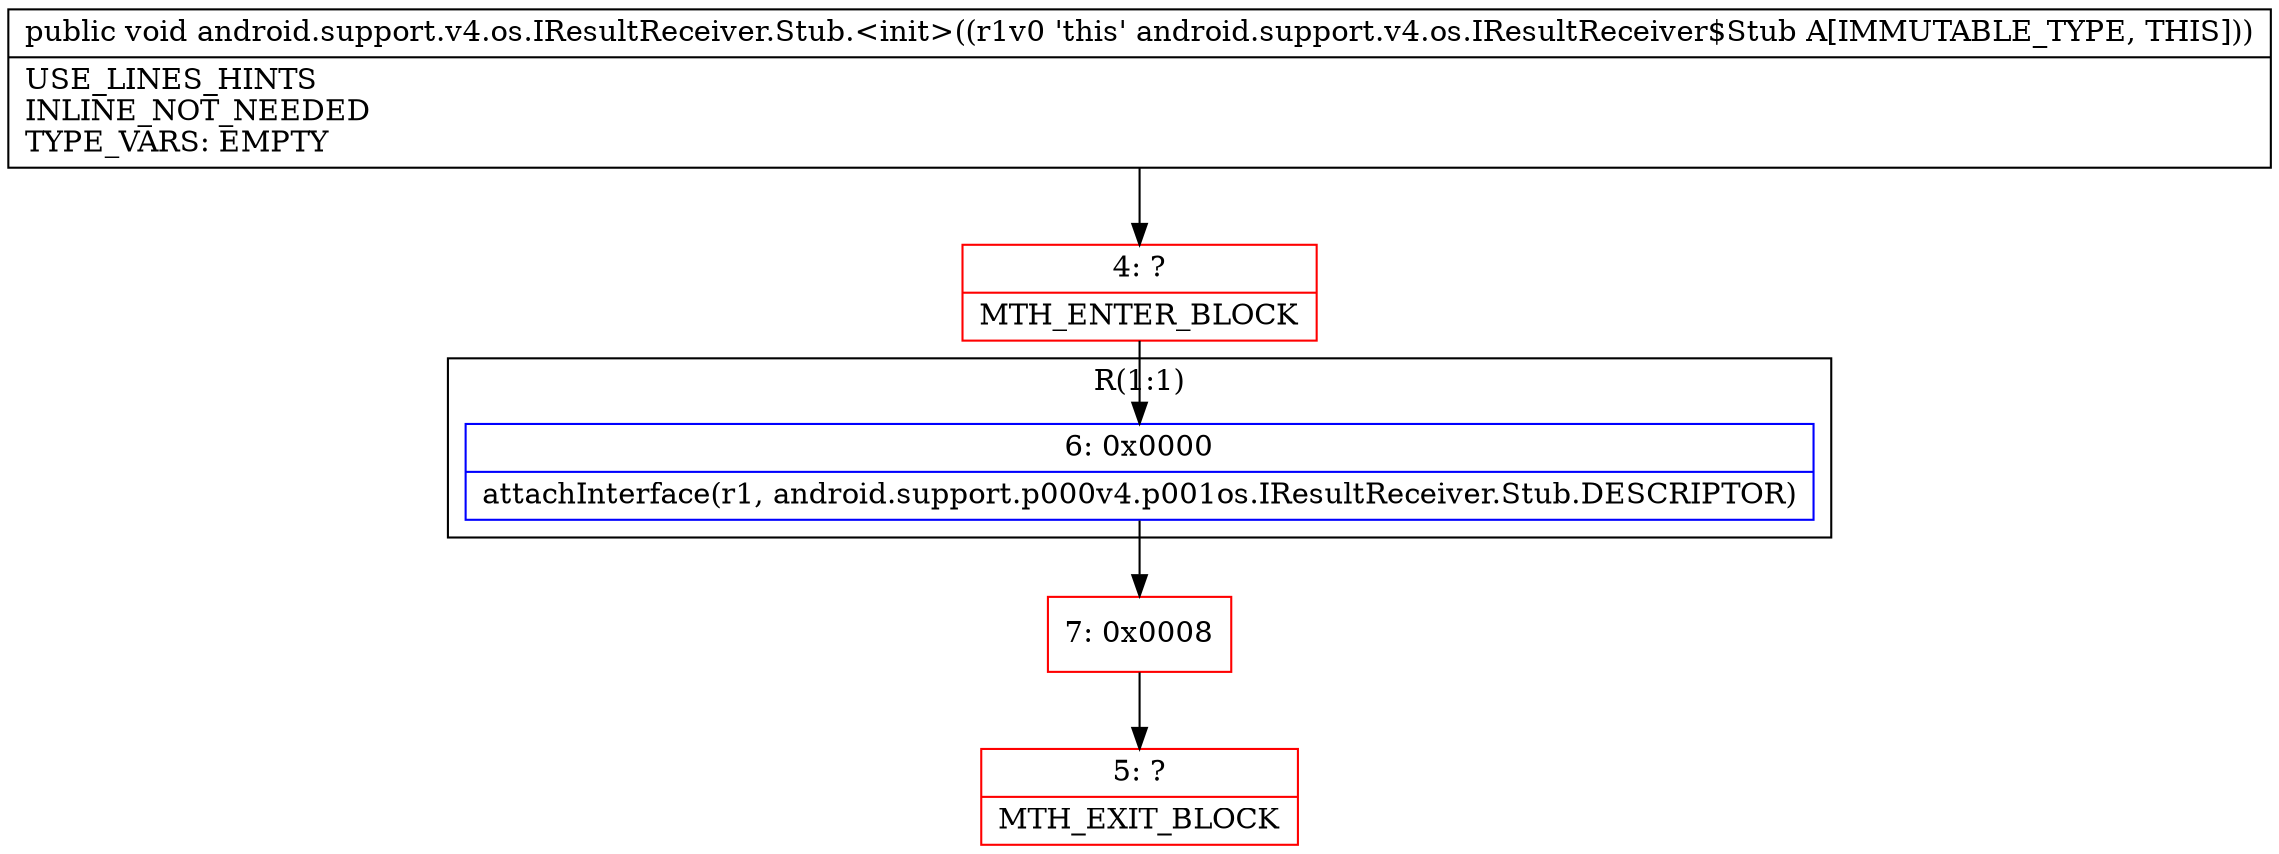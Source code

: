 digraph "CFG forandroid.support.v4.os.IResultReceiver.Stub.\<init\>()V" {
subgraph cluster_Region_1948870372 {
label = "R(1:1)";
node [shape=record,color=blue];
Node_6 [shape=record,label="{6\:\ 0x0000|attachInterface(r1, android.support.p000v4.p001os.IResultReceiver.Stub.DESCRIPTOR)\l}"];
}
Node_4 [shape=record,color=red,label="{4\:\ ?|MTH_ENTER_BLOCK\l}"];
Node_7 [shape=record,color=red,label="{7\:\ 0x0008}"];
Node_5 [shape=record,color=red,label="{5\:\ ?|MTH_EXIT_BLOCK\l}"];
MethodNode[shape=record,label="{public void android.support.v4.os.IResultReceiver.Stub.\<init\>((r1v0 'this' android.support.v4.os.IResultReceiver$Stub A[IMMUTABLE_TYPE, THIS]))  | USE_LINES_HINTS\lINLINE_NOT_NEEDED\lTYPE_VARS: EMPTY\l}"];
MethodNode -> Node_4;Node_6 -> Node_7;
Node_4 -> Node_6;
Node_7 -> Node_5;
}

